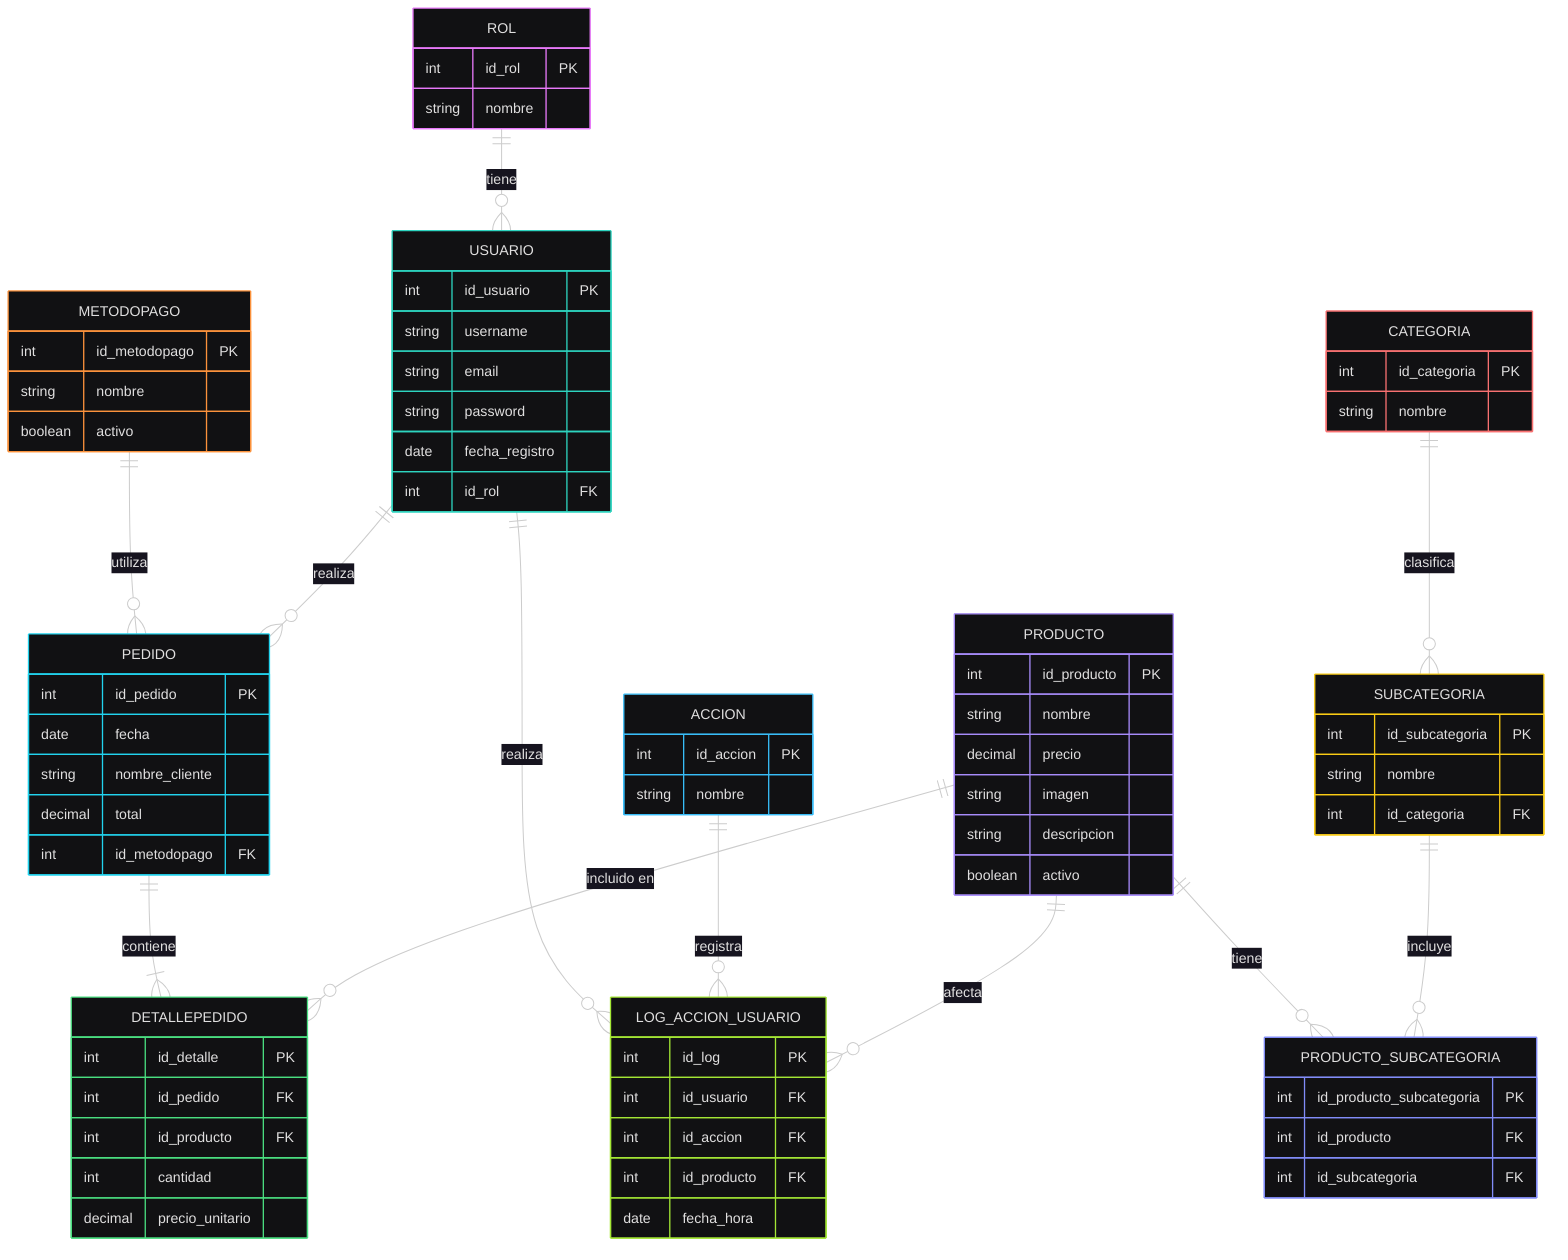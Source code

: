 ---
config:
    theme: redux-dark-color
id: d7fccb09-ca00-4c54-95aa-b75fb2248efb
---
erDiagram
    ROL ||--o{ USUARIO : "tiene"
    METODOPAGO ||--o{ PEDIDO: "utiliza"
    USUARIO ||--o{ PEDIDO : "realiza"
    PEDIDO ||--|{ DETALLEPEDIDO : "contiene"
    PRODUCTO ||--o{ DETALLEPEDIDO : "incluido en"
    CATEGORIA ||--o{ SUBCATEGORIA : "clasifica"
    PRODUCTO ||--o{ PRODUCTO_SUBCATEGORIA : "tiene"
    USUARIO ||--o{ LOG_ACCION_USUARIO : "realiza"
    SUBCATEGORIA ||--o{ PRODUCTO_SUBCATEGORIA : "incluye"
    ACCION ||--o{ LOG_ACCION_USUARIO : "registra"
    PRODUCTO ||--o{ LOG_ACCION_USUARIO : "afecta"
    

    USUARIO {
        int id_usuario PK
        string username
        string email
        string password
        date fecha_registro
        int id_rol FK
    }

    ROL {
        int id_rol PK
        string nombre
    }

    PEDIDO {
        int id_pedido PK
        date fecha
        string nombre_cliente
        decimal total
        int id_metodopago FK
    }

    METODOPAGO {
        int id_metodopago PK
        string nombre
        boolean activo
    }

    DETALLEPEDIDO {
        int id_detalle PK
        int id_pedido FK
        int id_producto FK
        int cantidad
        decimal precio_unitario
    }

    PRODUCTO {
        int id_producto PK
        string nombre
        decimal precio
        string imagen
        string descripcion
        boolean activo
    }

    CATEGORIA {
        int id_categoria PK
        string nombre
    }

    SUBCATEGORIA {
        int id_subcategoria PK
        string nombre
        int id_categoria FK
    }

    PRODUCTO_SUBCATEGORIA {
        int id_producto_subcategoria PK
        int id_producto FK
        int id_subcategoria FK
    }

    LOG_ACCION_USUARIO {
        int id_log PK
        int id_usuario FK
        int id_accion FK
        int id_producto FK
        date fecha_hora
    }

    ACCION {
        int id_accion PK
        string nombre
    }